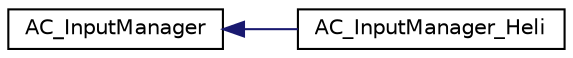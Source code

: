 digraph "Graphical Class Hierarchy"
{
 // INTERACTIVE_SVG=YES
  edge [fontname="Helvetica",fontsize="10",labelfontname="Helvetica",labelfontsize="10"];
  node [fontname="Helvetica",fontsize="10",shape=record];
  rankdir="LR";
  Node1 [label="AC_InputManager",height=0.2,width=0.4,color="black", fillcolor="white", style="filled",URL="$classAC__InputManager.html",tooltip="Class managing the pilot&#39;s control inputs. "];
  Node1 -> Node2 [dir="back",color="midnightblue",fontsize="10",style="solid",fontname="Helvetica"];
  Node2 [label="AC_InputManager_Heli",height=0.2,width=0.4,color="black", fillcolor="white", style="filled",URL="$classAC__InputManager__Heli.html"];
}

